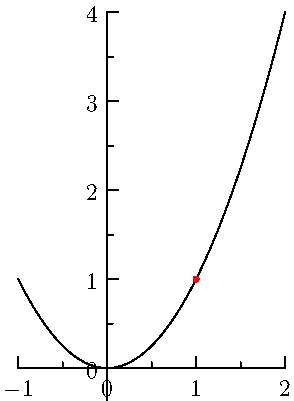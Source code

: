 import graph;

size (0,200);

real f(real x) { return x^2; }
real df(real x) { return 2(x-1)+1; }

draw(graph(f,-1,2),black);

xaxis(LeftTicks);
yaxis(RightTicks);

dot((1,1),red);

//draw(graph(df,0.4,1.6),red);

